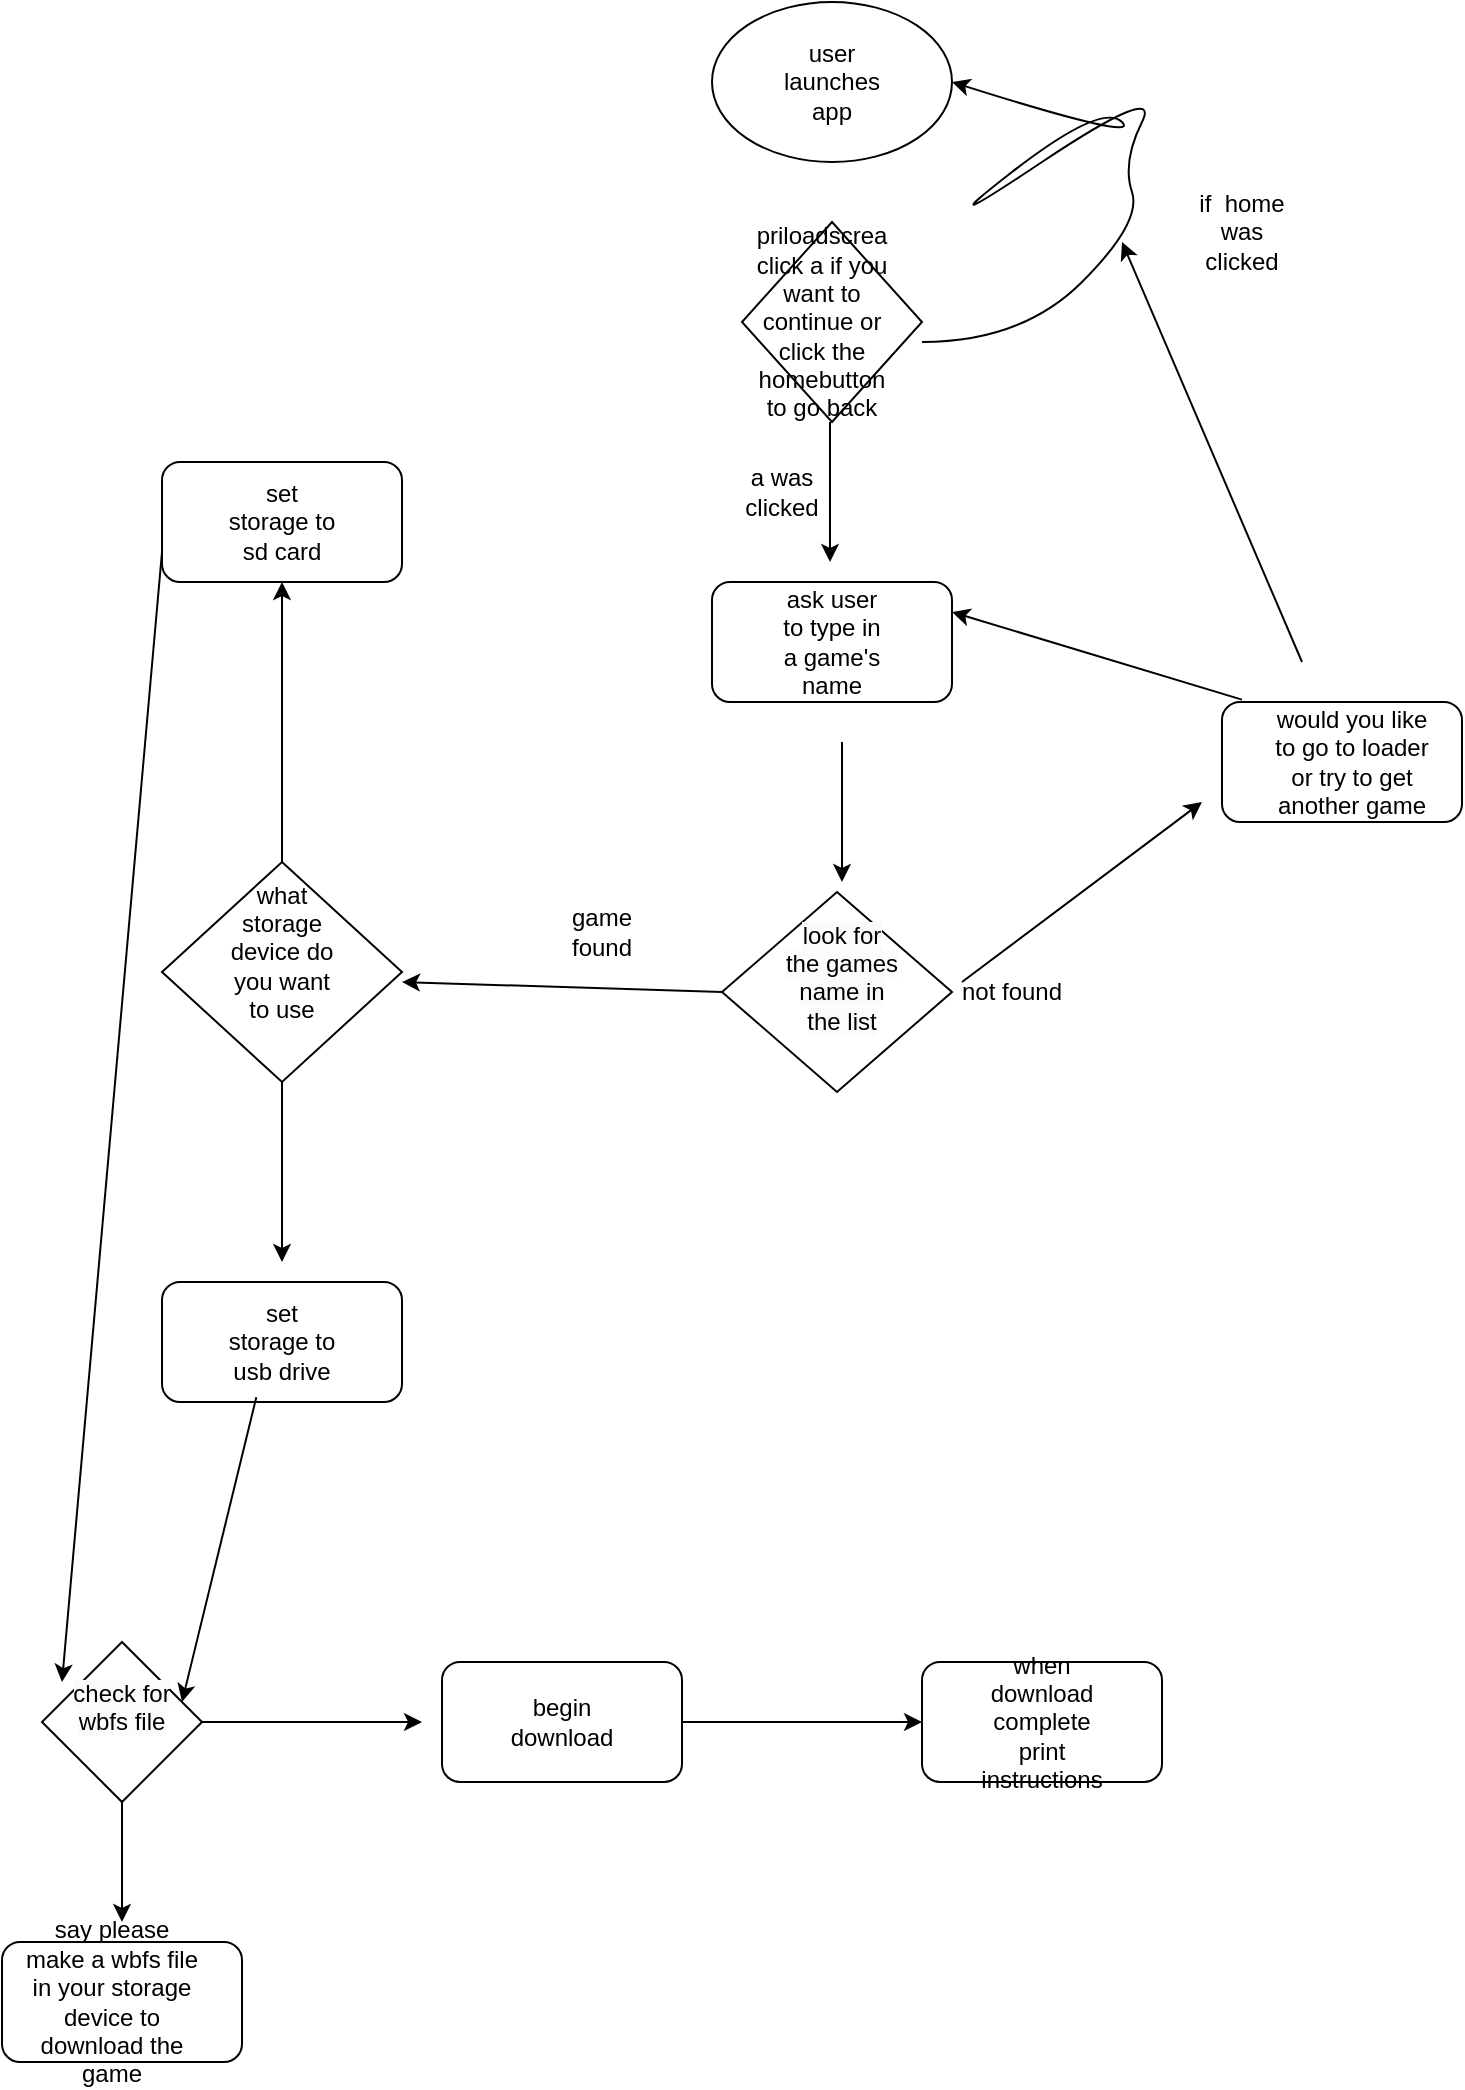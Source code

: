 <mxfile version="21.6.1" type="device">
  <diagram name="Page-1" id="J7e5yIz6yFn3zIY_tBrs">
    <mxGraphModel dx="1050" dy="1721" grid="1" gridSize="10" guides="1" tooltips="1" connect="1" arrows="1" fold="1" page="1" pageScale="1" pageWidth="850" pageHeight="1100" math="0" shadow="0">
      <root>
        <mxCell id="0" />
        <mxCell id="1" parent="0" />
        <mxCell id="nMqpxgn26UyKG6sjdpUJ-1" value="" style="ellipse;whiteSpace=wrap;html=1;" vertex="1" parent="1">
          <mxGeometry x="365" y="-100" width="120" height="80" as="geometry" />
        </mxCell>
        <mxCell id="nMqpxgn26UyKG6sjdpUJ-2" value="user launches app" style="text;html=1;strokeColor=none;fillColor=none;align=center;verticalAlign=middle;whiteSpace=wrap;rounded=0;" vertex="1" parent="1">
          <mxGeometry x="395" y="-75" width="60" height="30" as="geometry" />
        </mxCell>
        <mxCell id="nMqpxgn26UyKG6sjdpUJ-3" value="" style="rounded=1;whiteSpace=wrap;html=1;" vertex="1" parent="1">
          <mxGeometry x="365" y="190" width="120" height="60" as="geometry" />
        </mxCell>
        <mxCell id="nMqpxgn26UyKG6sjdpUJ-4" value="ask user to type in a game&#39;s name" style="text;html=1;strokeColor=none;fillColor=none;align=center;verticalAlign=middle;whiteSpace=wrap;rounded=0;" vertex="1" parent="1">
          <mxGeometry x="395" y="205" width="60" height="30" as="geometry" />
        </mxCell>
        <mxCell id="nMqpxgn26UyKG6sjdpUJ-6" value="look for the games name in the list" style="text;html=1;strokeColor=none;fillColor=none;align=center;verticalAlign=middle;whiteSpace=wrap;rounded=0;" vertex="1" parent="1">
          <mxGeometry x="397.5" y="380" width="60" height="30" as="geometry" />
        </mxCell>
        <mxCell id="nMqpxgn26UyKG6sjdpUJ-7" value="" style="endArrow=classic;html=1;rounded=0;" edge="1" parent="1">
          <mxGeometry width="50" height="50" relative="1" as="geometry">
            <mxPoint x="424" y="110" as="sourcePoint" />
            <mxPoint x="424" y="180" as="targetPoint" />
          </mxGeometry>
        </mxCell>
        <mxCell id="nMqpxgn26UyKG6sjdpUJ-8" value="" style="endArrow=classic;html=1;rounded=0;" edge="1" parent="1">
          <mxGeometry width="50" height="50" relative="1" as="geometry">
            <mxPoint x="430" y="270" as="sourcePoint" />
            <mxPoint x="430" y="340" as="targetPoint" />
          </mxGeometry>
        </mxCell>
        <mxCell id="nMqpxgn26UyKG6sjdpUJ-9" value="" style="rhombus;whiteSpace=wrap;html=1;" vertex="1" parent="1">
          <mxGeometry x="370" y="345" width="115" height="100" as="geometry" />
        </mxCell>
        <mxCell id="nMqpxgn26UyKG6sjdpUJ-10" value="&#xa;&lt;span style=&quot;color: rgb(0, 0, 0); font-family: Helvetica; font-size: 12px; font-style: normal; font-variant-ligatures: normal; font-variant-caps: normal; font-weight: 400; letter-spacing: normal; orphans: 2; text-align: center; text-indent: 0px; text-transform: none; widows: 2; word-spacing: 0px; -webkit-text-stroke-width: 0px; background-color: rgb(251, 251, 251); text-decoration-thickness: initial; text-decoration-style: initial; text-decoration-color: initial; float: none; display: inline !important;&quot;&gt;look for the games name in the list&lt;/span&gt;&#xa;&#xa;" style="text;html=1;strokeColor=none;fillColor=none;align=center;verticalAlign=middle;whiteSpace=wrap;rounded=0;" vertex="1" parent="1">
          <mxGeometry x="400" y="380" width="60" height="30" as="geometry" />
        </mxCell>
        <mxCell id="nMqpxgn26UyKG6sjdpUJ-14" value="not found" style="text;html=1;strokeColor=none;fillColor=none;align=center;verticalAlign=middle;whiteSpace=wrap;rounded=0;" vertex="1" parent="1">
          <mxGeometry x="485" y="380" width="60" height="30" as="geometry" />
        </mxCell>
        <mxCell id="nMqpxgn26UyKG6sjdpUJ-16" value="" style="endArrow=classic;html=1;rounded=0;" edge="1" parent="1">
          <mxGeometry width="50" height="50" relative="1" as="geometry">
            <mxPoint x="490" y="390" as="sourcePoint" />
            <mxPoint x="610" y="300" as="targetPoint" />
          </mxGeometry>
        </mxCell>
        <mxCell id="nMqpxgn26UyKG6sjdpUJ-17" value="" style="rounded=1;whiteSpace=wrap;html=1;" vertex="1" parent="1">
          <mxGeometry x="620" y="250" width="120" height="60" as="geometry" />
        </mxCell>
        <mxCell id="nMqpxgn26UyKG6sjdpUJ-18" value="would you like to go to loader or try to get another game" style="text;html=1;strokeColor=none;fillColor=none;align=center;verticalAlign=middle;whiteSpace=wrap;rounded=0;" vertex="1" parent="1">
          <mxGeometry x="640" y="265" width="90" height="30" as="geometry" />
        </mxCell>
        <mxCell id="nMqpxgn26UyKG6sjdpUJ-19" value="" style="rhombus;whiteSpace=wrap;html=1;" vertex="1" parent="1">
          <mxGeometry x="380" y="10" width="90" height="100" as="geometry" />
        </mxCell>
        <mxCell id="nMqpxgn26UyKG6sjdpUJ-20" value="priloadscrea click a if you want to continue or click the homebutton to go back" style="text;html=1;strokeColor=none;fillColor=none;align=center;verticalAlign=middle;whiteSpace=wrap;rounded=0;" vertex="1" parent="1">
          <mxGeometry x="390" y="45" width="60" height="30" as="geometry" />
        </mxCell>
        <mxCell id="nMqpxgn26UyKG6sjdpUJ-21" value="a was clicked" style="text;html=1;strokeColor=none;fillColor=none;align=center;verticalAlign=middle;whiteSpace=wrap;rounded=0;" vertex="1" parent="1">
          <mxGeometry x="370" y="130" width="60" height="30" as="geometry" />
        </mxCell>
        <mxCell id="nMqpxgn26UyKG6sjdpUJ-22" value="" style="curved=1;endArrow=classic;html=1;rounded=0;entryX=1;entryY=0.5;entryDx=0;entryDy=0;" edge="1" parent="1" target="nMqpxgn26UyKG6sjdpUJ-1">
          <mxGeometry width="50" height="50" relative="1" as="geometry">
            <mxPoint x="470" y="70" as="sourcePoint" />
            <mxPoint x="580" y="-40" as="targetPoint" />
            <Array as="points">
              <mxPoint x="520" y="70" />
              <mxPoint x="580" y="10" />
              <mxPoint x="570" y="-20" />
              <mxPoint x="590" y="-60" />
              <mxPoint x="470" y="20" />
              <mxPoint x="560" y="-50" />
              <mxPoint x="580" y="-30" />
            </Array>
          </mxGeometry>
        </mxCell>
        <mxCell id="nMqpxgn26UyKG6sjdpUJ-23" value="if&amp;nbsp; home was clicked" style="text;html=1;strokeColor=none;fillColor=none;align=center;verticalAlign=middle;whiteSpace=wrap;rounded=0;" vertex="1" parent="1">
          <mxGeometry x="600" width="60" height="30" as="geometry" />
        </mxCell>
        <mxCell id="nMqpxgn26UyKG6sjdpUJ-24" value="" style="endArrow=classic;html=1;rounded=0;" edge="1" parent="1">
          <mxGeometry width="50" height="50" relative="1" as="geometry">
            <mxPoint x="660" y="230" as="sourcePoint" />
            <mxPoint x="570" y="20" as="targetPoint" />
          </mxGeometry>
        </mxCell>
        <mxCell id="nMqpxgn26UyKG6sjdpUJ-25" value="" style="endArrow=classic;html=1;rounded=0;exitX=0.083;exitY=-0.02;exitDx=0;exitDy=0;exitPerimeter=0;entryX=1;entryY=0.25;entryDx=0;entryDy=0;" edge="1" parent="1" source="nMqpxgn26UyKG6sjdpUJ-17" target="nMqpxgn26UyKG6sjdpUJ-3">
          <mxGeometry width="50" height="50" relative="1" as="geometry">
            <mxPoint x="410" y="250" as="sourcePoint" />
            <mxPoint x="460" y="200" as="targetPoint" />
          </mxGeometry>
        </mxCell>
        <mxCell id="nMqpxgn26UyKG6sjdpUJ-26" value="" style="endArrow=classic;html=1;rounded=0;exitX=0;exitY=0.5;exitDx=0;exitDy=0;" edge="1" parent="1" source="nMqpxgn26UyKG6sjdpUJ-9">
          <mxGeometry width="50" height="50" relative="1" as="geometry">
            <mxPoint x="240" y="410" as="sourcePoint" />
            <mxPoint x="210" y="390" as="targetPoint" />
          </mxGeometry>
        </mxCell>
        <mxCell id="nMqpxgn26UyKG6sjdpUJ-27" value="game found" style="text;html=1;strokeColor=none;fillColor=none;align=center;verticalAlign=middle;whiteSpace=wrap;rounded=0;" vertex="1" parent="1">
          <mxGeometry x="280" y="350" width="60" height="30" as="geometry" />
        </mxCell>
        <mxCell id="nMqpxgn26UyKG6sjdpUJ-28" value="" style="rhombus;whiteSpace=wrap;html=1;" vertex="1" parent="1">
          <mxGeometry x="90" y="330" width="120" height="110" as="geometry" />
        </mxCell>
        <mxCell id="nMqpxgn26UyKG6sjdpUJ-29" value="what storage device do you want to use" style="text;html=1;strokeColor=none;fillColor=none;align=center;verticalAlign=middle;whiteSpace=wrap;rounded=0;" vertex="1" parent="1">
          <mxGeometry x="120" y="360" width="60" height="30" as="geometry" />
        </mxCell>
        <mxCell id="nMqpxgn26UyKG6sjdpUJ-30" value="" style="endArrow=classic;html=1;rounded=0;" edge="1" parent="1">
          <mxGeometry width="50" height="50" relative="1" as="geometry">
            <mxPoint x="150" y="330" as="sourcePoint" />
            <mxPoint x="150" y="190" as="targetPoint" />
          </mxGeometry>
        </mxCell>
        <mxCell id="nMqpxgn26UyKG6sjdpUJ-31" value="" style="rounded=1;whiteSpace=wrap;html=1;" vertex="1" parent="1">
          <mxGeometry x="90" y="130" width="120" height="60" as="geometry" />
        </mxCell>
        <mxCell id="nMqpxgn26UyKG6sjdpUJ-32" value="set storage to sd card" style="text;html=1;strokeColor=none;fillColor=none;align=center;verticalAlign=middle;whiteSpace=wrap;rounded=0;" vertex="1" parent="1">
          <mxGeometry x="120" y="145" width="60" height="30" as="geometry" />
        </mxCell>
        <mxCell id="nMqpxgn26UyKG6sjdpUJ-33" value="" style="endArrow=classic;html=1;rounded=0;exitX=0.5;exitY=1;exitDx=0;exitDy=0;" edge="1" parent="1" source="nMqpxgn26UyKG6sjdpUJ-28">
          <mxGeometry width="50" height="50" relative="1" as="geometry">
            <mxPoint x="150" y="520" as="sourcePoint" />
            <mxPoint x="150" y="530" as="targetPoint" />
          </mxGeometry>
        </mxCell>
        <mxCell id="nMqpxgn26UyKG6sjdpUJ-34" value="" style="rounded=1;whiteSpace=wrap;html=1;" vertex="1" parent="1">
          <mxGeometry x="90" y="540" width="120" height="60" as="geometry" />
        </mxCell>
        <mxCell id="nMqpxgn26UyKG6sjdpUJ-35" value="set storage to usb drive" style="text;html=1;strokeColor=none;fillColor=none;align=center;verticalAlign=middle;whiteSpace=wrap;rounded=0;" vertex="1" parent="1">
          <mxGeometry x="120" y="555" width="60" height="30" as="geometry" />
        </mxCell>
        <mxCell id="nMqpxgn26UyKG6sjdpUJ-36" value="" style="endArrow=classic;html=1;rounded=0;exitX=0;exitY=0.75;exitDx=0;exitDy=0;" edge="1" parent="1" source="nMqpxgn26UyKG6sjdpUJ-31">
          <mxGeometry width="50" height="50" relative="1" as="geometry">
            <mxPoint x="30" y="180" as="sourcePoint" />
            <mxPoint x="40" y="740" as="targetPoint" />
          </mxGeometry>
        </mxCell>
        <mxCell id="nMqpxgn26UyKG6sjdpUJ-37" value="" style="endArrow=classic;html=1;rounded=0;exitX=0.393;exitY=0.96;exitDx=0;exitDy=0;exitPerimeter=0;" edge="1" parent="1" source="nMqpxgn26UyKG6sjdpUJ-34">
          <mxGeometry width="50" height="50" relative="1" as="geometry">
            <mxPoint x="150" y="690" as="sourcePoint" />
            <mxPoint x="100" y="750" as="targetPoint" />
          </mxGeometry>
        </mxCell>
        <mxCell id="nMqpxgn26UyKG6sjdpUJ-39" value="check for wbfs file" style="text;html=1;strokeColor=none;fillColor=none;align=center;verticalAlign=middle;whiteSpace=wrap;rounded=0;" vertex="1" parent="1">
          <mxGeometry x="40" y="745" width="60" height="30" as="geometry" />
        </mxCell>
        <mxCell id="nMqpxgn26UyKG6sjdpUJ-40" value="" style="rhombus;whiteSpace=wrap;html=1;" vertex="1" parent="1">
          <mxGeometry x="30" y="720" width="80" height="80" as="geometry" />
        </mxCell>
        <mxCell id="nMqpxgn26UyKG6sjdpUJ-41" value="&#xa;&lt;span style=&quot;color: rgb(0, 0, 0); font-family: Helvetica; font-size: 12px; font-style: normal; font-variant-ligatures: normal; font-variant-caps: normal; font-weight: 400; letter-spacing: normal; orphans: 2; text-align: center; text-indent: 0px; text-transform: none; widows: 2; word-spacing: 0px; -webkit-text-stroke-width: 0px; background-color: rgb(251, 251, 251); text-decoration-thickness: initial; text-decoration-style: initial; text-decoration-color: initial; float: none; display: inline !important;&quot;&gt;check for wbfs file&lt;/span&gt;&#xa;&#xa;" style="text;html=1;strokeColor=none;fillColor=none;align=center;verticalAlign=middle;whiteSpace=wrap;rounded=0;" vertex="1" parent="1">
          <mxGeometry x="40" y="745" width="60" height="30" as="geometry" />
        </mxCell>
        <mxCell id="nMqpxgn26UyKG6sjdpUJ-45" value="" style="endArrow=classic;html=1;rounded=0;exitX=0.5;exitY=1;exitDx=0;exitDy=0;" edge="1" parent="1" source="nMqpxgn26UyKG6sjdpUJ-40">
          <mxGeometry width="50" height="50" relative="1" as="geometry">
            <mxPoint x="70" y="870" as="sourcePoint" />
            <mxPoint x="70" y="860" as="targetPoint" />
          </mxGeometry>
        </mxCell>
        <mxCell id="nMqpxgn26UyKG6sjdpUJ-46" value="" style="rounded=1;whiteSpace=wrap;html=1;" vertex="1" parent="1">
          <mxGeometry x="10" y="870" width="120" height="60" as="geometry" />
        </mxCell>
        <mxCell id="nMqpxgn26UyKG6sjdpUJ-47" value="say please make a wbfs file in your storage device to download the game" style="text;html=1;strokeColor=none;fillColor=none;align=center;verticalAlign=middle;whiteSpace=wrap;rounded=0;" vertex="1" parent="1">
          <mxGeometry x="20" y="885" width="90" height="30" as="geometry" />
        </mxCell>
        <mxCell id="nMqpxgn26UyKG6sjdpUJ-49" value="" style="endArrow=classic;html=1;rounded=0;" edge="1" parent="1">
          <mxGeometry width="50" height="50" relative="1" as="geometry">
            <mxPoint x="110" y="760" as="sourcePoint" />
            <mxPoint x="220" y="760" as="targetPoint" />
          </mxGeometry>
        </mxCell>
        <mxCell id="nMqpxgn26UyKG6sjdpUJ-50" value="" style="rounded=1;whiteSpace=wrap;html=1;" vertex="1" parent="1">
          <mxGeometry x="230" y="730" width="120" height="60" as="geometry" />
        </mxCell>
        <mxCell id="nMqpxgn26UyKG6sjdpUJ-51" value="begin download" style="text;html=1;strokeColor=none;fillColor=none;align=center;verticalAlign=middle;whiteSpace=wrap;rounded=0;" vertex="1" parent="1">
          <mxGeometry x="260" y="745" width="60" height="30" as="geometry" />
        </mxCell>
        <mxCell id="nMqpxgn26UyKG6sjdpUJ-52" value="" style="endArrow=classic;html=1;rounded=0;" edge="1" parent="1">
          <mxGeometry width="50" height="50" relative="1" as="geometry">
            <mxPoint x="350" y="760" as="sourcePoint" />
            <mxPoint x="470" y="760" as="targetPoint" />
          </mxGeometry>
        </mxCell>
        <mxCell id="nMqpxgn26UyKG6sjdpUJ-53" value="" style="rounded=1;whiteSpace=wrap;html=1;" vertex="1" parent="1">
          <mxGeometry x="470" y="730" width="120" height="60" as="geometry" />
        </mxCell>
        <mxCell id="nMqpxgn26UyKG6sjdpUJ-54" value="when download complete print instructions" style="text;html=1;strokeColor=none;fillColor=none;align=center;verticalAlign=middle;whiteSpace=wrap;rounded=0;" vertex="1" parent="1">
          <mxGeometry x="500" y="745" width="60" height="30" as="geometry" />
        </mxCell>
      </root>
    </mxGraphModel>
  </diagram>
</mxfile>
